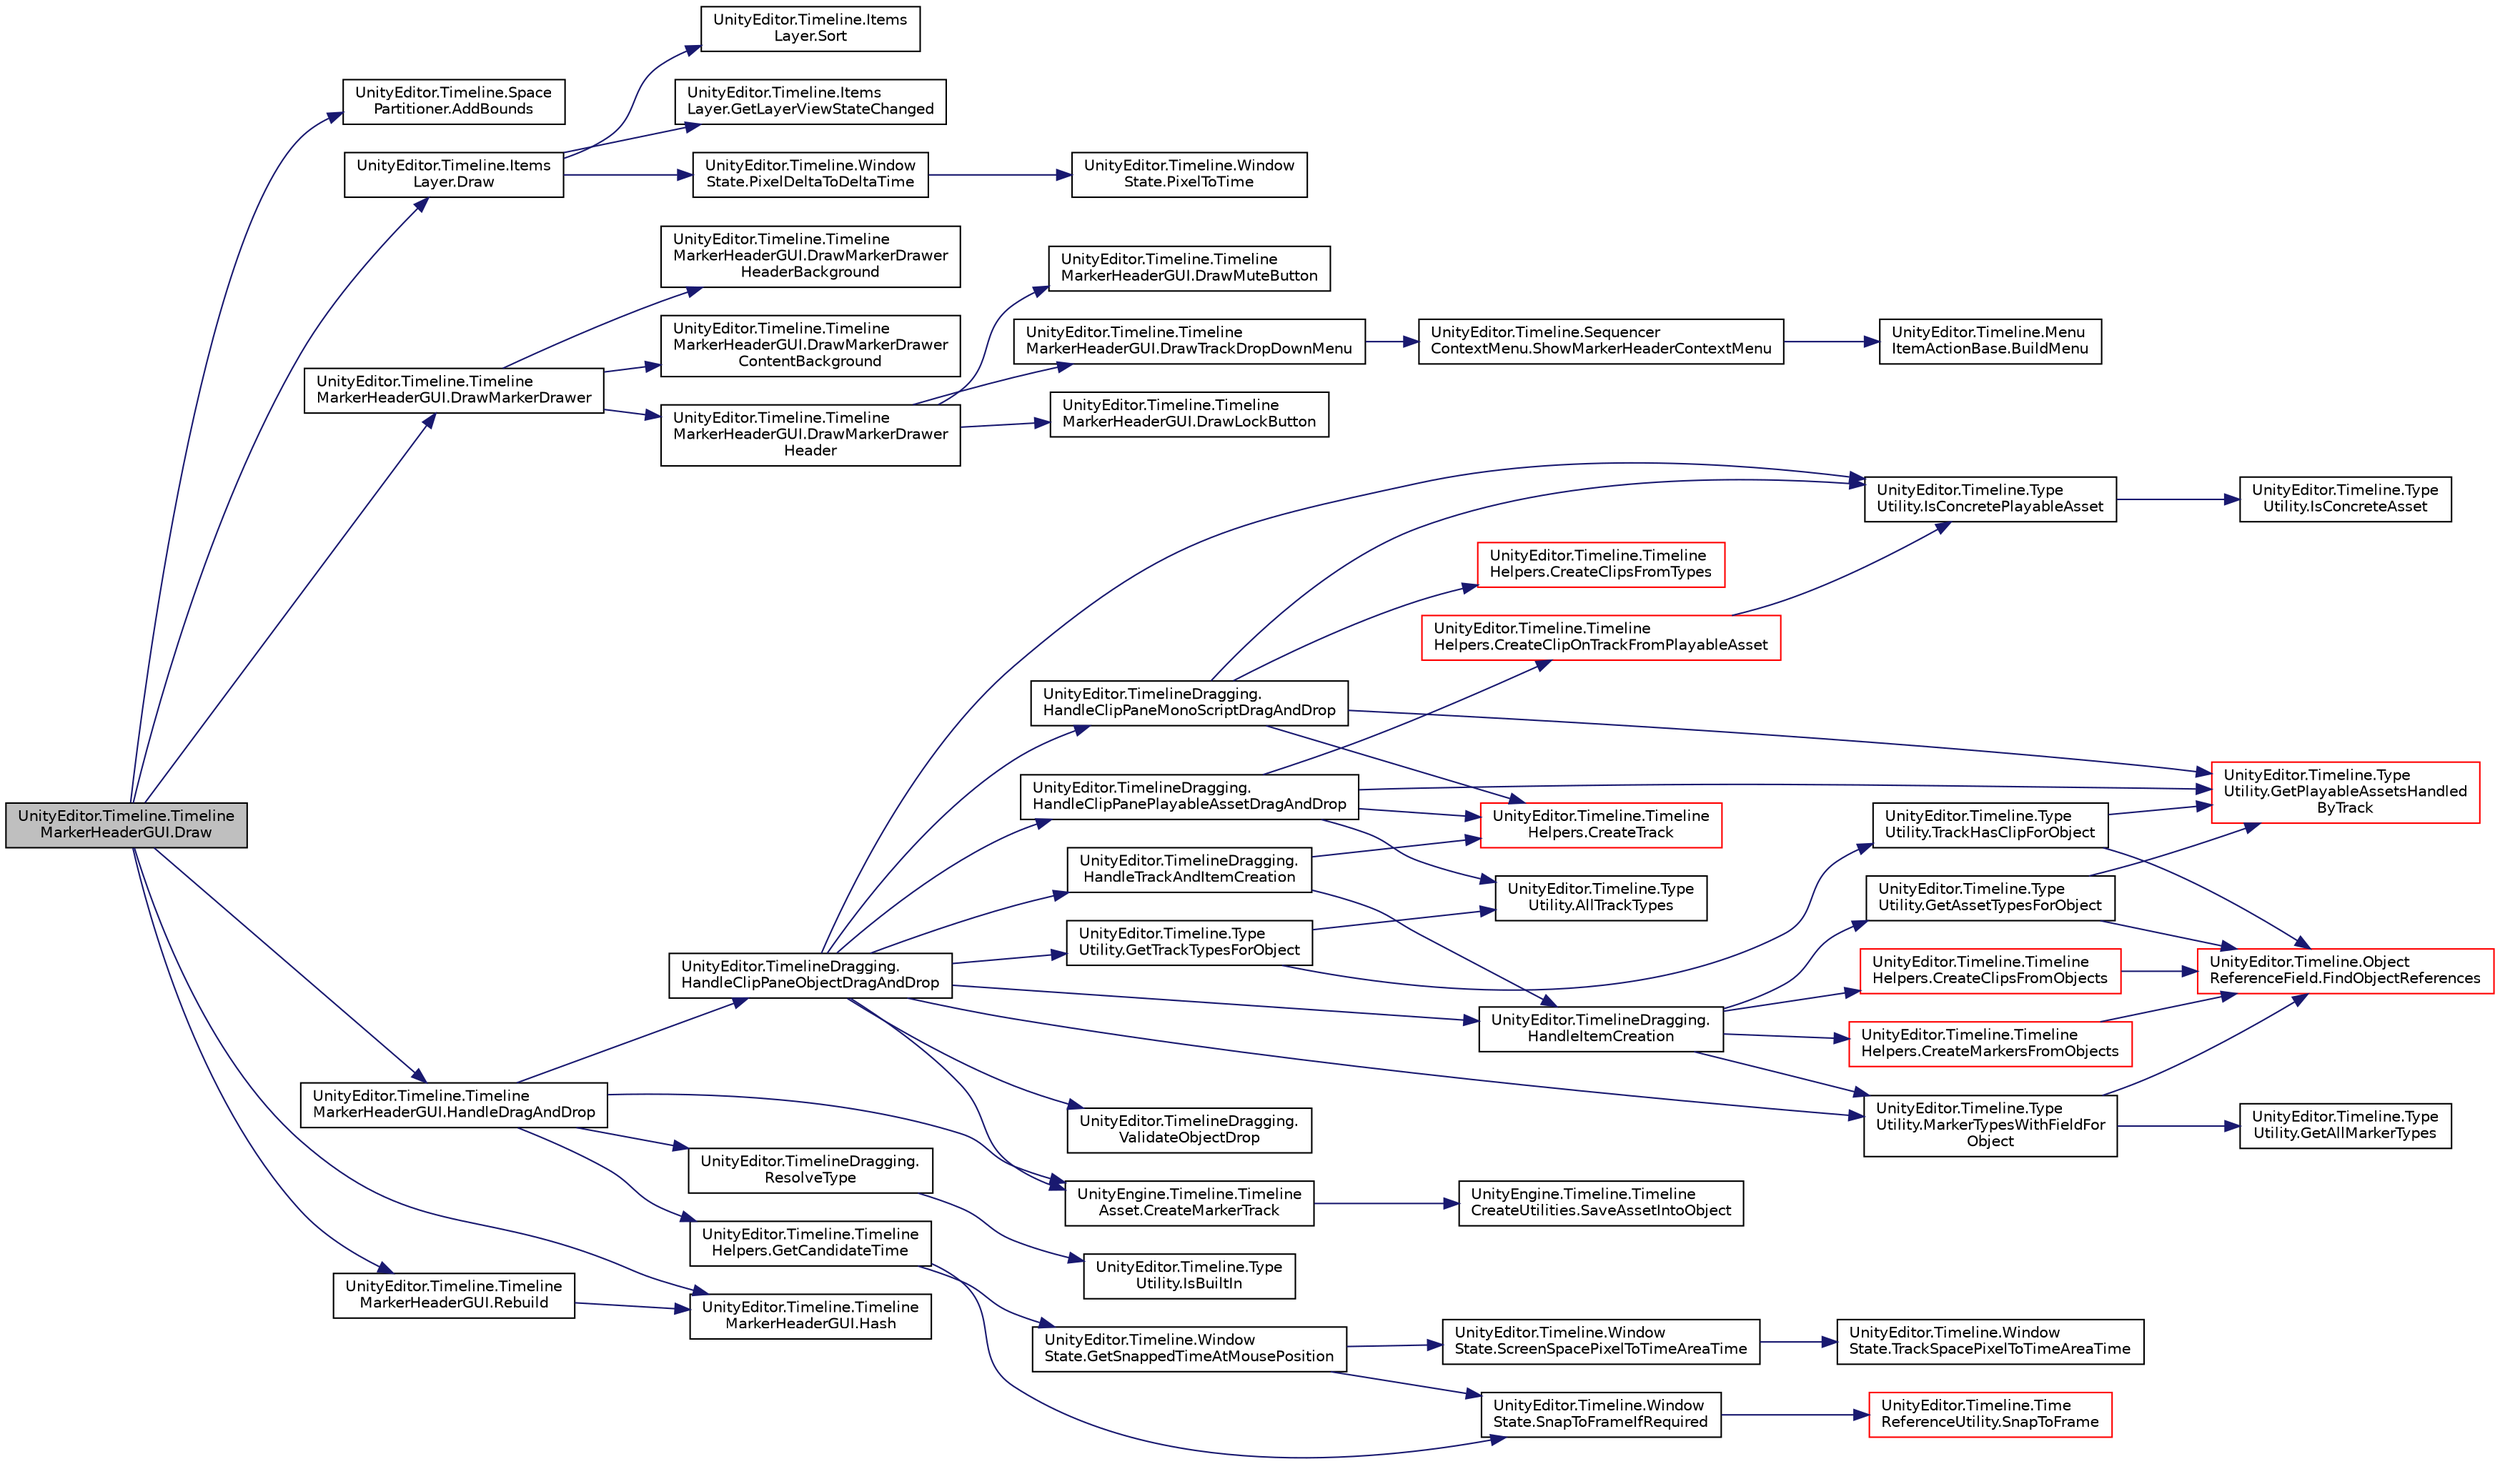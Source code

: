 digraph "UnityEditor.Timeline.TimelineMarkerHeaderGUI.Draw"
{
 // LATEX_PDF_SIZE
  edge [fontname="Helvetica",fontsize="10",labelfontname="Helvetica",labelfontsize="10"];
  node [fontname="Helvetica",fontsize="10",shape=record];
  rankdir="LR";
  Node1 [label="UnityEditor.Timeline.Timeline\lMarkerHeaderGUI.Draw",height=0.2,width=0.4,color="black", fillcolor="grey75", style="filled", fontcolor="black",tooltip=" "];
  Node1 -> Node2 [color="midnightblue",fontsize="10",style="solid",fontname="Helvetica"];
  Node2 [label="UnityEditor.Timeline.Space\lPartitioner.AddBounds",height=0.2,width=0.4,color="black", fillcolor="white", style="filled",URL="$class_unity_editor_1_1_timeline_1_1_space_partitioner.html#a85d8effbff6e987e54683254d4e17680",tooltip=" "];
  Node1 -> Node3 [color="midnightblue",fontsize="10",style="solid",fontname="Helvetica"];
  Node3 [label="UnityEditor.Timeline.Items\lLayer.Draw",height=0.2,width=0.4,color="black", fillcolor="white", style="filled",URL="$class_unity_editor_1_1_timeline_1_1_items_layer.html#a87a723310018b3c8cf0749452662fcf7",tooltip=" "];
  Node3 -> Node4 [color="midnightblue",fontsize="10",style="solid",fontname="Helvetica"];
  Node4 [label="UnityEditor.Timeline.Items\lLayer.GetLayerViewStateChanged",height=0.2,width=0.4,color="black", fillcolor="white", style="filled",URL="$class_unity_editor_1_1_timeline_1_1_items_layer.html#aa53cdd1085512a67369ba2acbe69a677",tooltip=" "];
  Node3 -> Node5 [color="midnightblue",fontsize="10",style="solid",fontname="Helvetica"];
  Node5 [label="UnityEditor.Timeline.Window\lState.PixelDeltaToDeltaTime",height=0.2,width=0.4,color="black", fillcolor="white", style="filled",URL="$class_unity_editor_1_1_timeline_1_1_window_state.html#a931c9a7c353584119fd61853d88f561d",tooltip=" "];
  Node5 -> Node6 [color="midnightblue",fontsize="10",style="solid",fontname="Helvetica"];
  Node6 [label="UnityEditor.Timeline.Window\lState.PixelToTime",height=0.2,width=0.4,color="black", fillcolor="white", style="filled",URL="$class_unity_editor_1_1_timeline_1_1_window_state.html#a4f51264da0ea7a603a9d6efeecbe1f75",tooltip=" "];
  Node3 -> Node7 [color="midnightblue",fontsize="10",style="solid",fontname="Helvetica"];
  Node7 [label="UnityEditor.Timeline.Items\lLayer.Sort",height=0.2,width=0.4,color="black", fillcolor="white", style="filled",URL="$class_unity_editor_1_1_timeline_1_1_items_layer.html#ae8803034130bca2297bbbcc0cc6e4a5e",tooltip=" "];
  Node1 -> Node8 [color="midnightblue",fontsize="10",style="solid",fontname="Helvetica"];
  Node8 [label="UnityEditor.Timeline.Timeline\lMarkerHeaderGUI.DrawMarkerDrawer",height=0.2,width=0.4,color="black", fillcolor="white", style="filled",URL="$class_unity_editor_1_1_timeline_1_1_timeline_marker_header_g_u_i.html#aed2063998beabe9ac8bacfb5b48e24bc",tooltip=" "];
  Node8 -> Node9 [color="midnightblue",fontsize="10",style="solid",fontname="Helvetica"];
  Node9 [label="UnityEditor.Timeline.Timeline\lMarkerHeaderGUI.DrawMarkerDrawer\lContentBackground",height=0.2,width=0.4,color="black", fillcolor="white", style="filled",URL="$class_unity_editor_1_1_timeline_1_1_timeline_marker_header_g_u_i.html#abe45d49f50e6403011f89bfc7edda6b0",tooltip=" "];
  Node8 -> Node10 [color="midnightblue",fontsize="10",style="solid",fontname="Helvetica"];
  Node10 [label="UnityEditor.Timeline.Timeline\lMarkerHeaderGUI.DrawMarkerDrawer\lHeader",height=0.2,width=0.4,color="black", fillcolor="white", style="filled",URL="$class_unity_editor_1_1_timeline_1_1_timeline_marker_header_g_u_i.html#a60e3eeb5bcb1b87aa65fc693a8683320",tooltip=" "];
  Node10 -> Node11 [color="midnightblue",fontsize="10",style="solid",fontname="Helvetica"];
  Node11 [label="UnityEditor.Timeline.Timeline\lMarkerHeaderGUI.DrawLockButton",height=0.2,width=0.4,color="black", fillcolor="white", style="filled",URL="$class_unity_editor_1_1_timeline_1_1_timeline_marker_header_g_u_i.html#a5bd228aa639b58c56caf2dd658377066",tooltip=" "];
  Node10 -> Node12 [color="midnightblue",fontsize="10",style="solid",fontname="Helvetica"];
  Node12 [label="UnityEditor.Timeline.Timeline\lMarkerHeaderGUI.DrawMuteButton",height=0.2,width=0.4,color="black", fillcolor="white", style="filled",URL="$class_unity_editor_1_1_timeline_1_1_timeline_marker_header_g_u_i.html#a7fc23b1159f512d3117d9d359e70f67b",tooltip=" "];
  Node10 -> Node13 [color="midnightblue",fontsize="10",style="solid",fontname="Helvetica"];
  Node13 [label="UnityEditor.Timeline.Timeline\lMarkerHeaderGUI.DrawTrackDropDownMenu",height=0.2,width=0.4,color="black", fillcolor="white", style="filled",URL="$class_unity_editor_1_1_timeline_1_1_timeline_marker_header_g_u_i.html#a3141cad18e538b729f3ec407d60fb4f3",tooltip=" "];
  Node13 -> Node14 [color="midnightblue",fontsize="10",style="solid",fontname="Helvetica"];
  Node14 [label="UnityEditor.Timeline.Sequencer\lContextMenu.ShowMarkerHeaderContextMenu",height=0.2,width=0.4,color="black", fillcolor="white", style="filled",URL="$class_unity_editor_1_1_timeline_1_1_sequencer_context_menu.html#a7513b776479324b96d364344d9f31ff8",tooltip=" "];
  Node14 -> Node15 [color="midnightblue",fontsize="10",style="solid",fontname="Helvetica"];
  Node15 [label="UnityEditor.Timeline.Menu\lItemActionBase.BuildMenu",height=0.2,width=0.4,color="black", fillcolor="white", style="filled",URL="$class_unity_editor_1_1_timeline_1_1_menu_item_action_base.html#abeba653e51c697fda0abcbb64e5d5da3",tooltip=" "];
  Node8 -> Node16 [color="midnightblue",fontsize="10",style="solid",fontname="Helvetica"];
  Node16 [label="UnityEditor.Timeline.Timeline\lMarkerHeaderGUI.DrawMarkerDrawer\lHeaderBackground",height=0.2,width=0.4,color="black", fillcolor="white", style="filled",URL="$class_unity_editor_1_1_timeline_1_1_timeline_marker_header_g_u_i.html#a24e63e16487a7655ab1a4e46ed88c95e",tooltip=" "];
  Node1 -> Node17 [color="midnightblue",fontsize="10",style="solid",fontname="Helvetica"];
  Node17 [label="UnityEditor.Timeline.Timeline\lMarkerHeaderGUI.HandleDragAndDrop",height=0.2,width=0.4,color="black", fillcolor="white", style="filled",URL="$class_unity_editor_1_1_timeline_1_1_timeline_marker_header_g_u_i.html#a120c18845dad230eb51841c8090cbc28",tooltip=" "];
  Node17 -> Node18 [color="midnightblue",fontsize="10",style="solid",fontname="Helvetica"];
  Node18 [label="UnityEngine.Timeline.Timeline\lAsset.CreateMarkerTrack",height=0.2,width=0.4,color="black", fillcolor="white", style="filled",URL="$class_unity_engine_1_1_timeline_1_1_timeline_asset.html#a502d5d05908fc38b5e72c64381fd9c28",tooltip="Creates a marker track for the TimelineAsset."];
  Node18 -> Node19 [color="midnightblue",fontsize="10",style="solid",fontname="Helvetica"];
  Node19 [label="UnityEngine.Timeline.Timeline\lCreateUtilities.SaveAssetIntoObject",height=0.2,width=0.4,color="black", fillcolor="white", style="filled",URL="$class_unity_engine_1_1_timeline_1_1_timeline_create_utilities.html#a300b80877333ea7d68623ae21361fba2",tooltip=" "];
  Node17 -> Node20 [color="midnightblue",fontsize="10",style="solid",fontname="Helvetica"];
  Node20 [label="UnityEditor.Timeline.Timeline\lHelpers.GetCandidateTime",height=0.2,width=0.4,color="black", fillcolor="white", style="filled",URL="$class_unity_editor_1_1_timeline_1_1_timeline_helpers.html#a7b2f0bdcaf0b485eb6308416e0770599",tooltip=" "];
  Node20 -> Node21 [color="midnightblue",fontsize="10",style="solid",fontname="Helvetica"];
  Node21 [label="UnityEditor.Timeline.Window\lState.GetSnappedTimeAtMousePosition",height=0.2,width=0.4,color="black", fillcolor="white", style="filled",URL="$class_unity_editor_1_1_timeline_1_1_window_state.html#af811297ac2af917cba3b9c2cb1a15cd0",tooltip=" "];
  Node21 -> Node22 [color="midnightblue",fontsize="10",style="solid",fontname="Helvetica"];
  Node22 [label="UnityEditor.Timeline.Window\lState.ScreenSpacePixelToTimeAreaTime",height=0.2,width=0.4,color="black", fillcolor="white", style="filled",URL="$class_unity_editor_1_1_timeline_1_1_window_state.html#ac41637d39607827bf2d4ac1c3c066e6f",tooltip=" "];
  Node22 -> Node23 [color="midnightblue",fontsize="10",style="solid",fontname="Helvetica"];
  Node23 [label="UnityEditor.Timeline.Window\lState.TrackSpacePixelToTimeAreaTime",height=0.2,width=0.4,color="black", fillcolor="white", style="filled",URL="$class_unity_editor_1_1_timeline_1_1_window_state.html#a0beea79158a44ba15b0deffa0a777e9c",tooltip=" "];
  Node21 -> Node24 [color="midnightblue",fontsize="10",style="solid",fontname="Helvetica"];
  Node24 [label="UnityEditor.Timeline.Window\lState.SnapToFrameIfRequired",height=0.2,width=0.4,color="black", fillcolor="white", style="filled",URL="$class_unity_editor_1_1_timeline_1_1_window_state.html#a593ea4f713fdc3298c3fe686e822cbad",tooltip=" "];
  Node24 -> Node25 [color="midnightblue",fontsize="10",style="solid",fontname="Helvetica"];
  Node25 [label="UnityEditor.Timeline.Time\lReferenceUtility.SnapToFrame",height=0.2,width=0.4,color="red", fillcolor="white", style="filled",URL="$class_unity_editor_1_1_timeline_1_1_time_reference_utility.html#a5dd3151a2e6f26956ba7290034c1c47d",tooltip=" "];
  Node20 -> Node24 [color="midnightblue",fontsize="10",style="solid",fontname="Helvetica"];
  Node17 -> Node30 [color="midnightblue",fontsize="10",style="solid",fontname="Helvetica"];
  Node30 [label="UnityEditor.TimelineDragging.\lHandleClipPaneObjectDragAndDrop",height=0.2,width=0.4,color="black", fillcolor="white", style="filled",URL="$class_unity_editor_1_1_timeline_dragging.html#a1b8c0988cdfedd8d75c509d2dd2e75ea",tooltip=" "];
  Node30 -> Node18 [color="midnightblue",fontsize="10",style="solid",fontname="Helvetica"];
  Node30 -> Node31 [color="midnightblue",fontsize="10",style="solid",fontname="Helvetica"];
  Node31 [label="UnityEditor.Timeline.Type\lUtility.GetTrackTypesForObject",height=0.2,width=0.4,color="black", fillcolor="white", style="filled",URL="$class_unity_editor_1_1_timeline_1_1_type_utility.html#a2027c58e239820cc8586965bd900f6bf",tooltip="Get the list of tracks that can handle this object as clips"];
  Node31 -> Node32 [color="midnightblue",fontsize="10",style="solid",fontname="Helvetica"];
  Node32 [label="UnityEditor.Timeline.Type\lUtility.AllTrackTypes",height=0.2,width=0.4,color="black", fillcolor="white", style="filled",URL="$class_unity_editor_1_1_timeline_1_1_type_utility.html#aad624ca01cd8412c4135822e9b68c114",tooltip=" "];
  Node31 -> Node33 [color="midnightblue",fontsize="10",style="solid",fontname="Helvetica"];
  Node33 [label="UnityEditor.Timeline.Type\lUtility.TrackHasClipForObject",height=0.2,width=0.4,color="black", fillcolor="white", style="filled",URL="$class_unity_editor_1_1_timeline_1_1_type_utility.html#a7a87f26197ff288fa4ec9db4c27fea39",tooltip="True if the given track has a clip type that handles the given object"];
  Node33 -> Node34 [color="midnightblue",fontsize="10",style="solid",fontname="Helvetica"];
  Node34 [label="UnityEditor.Timeline.Object\lReferenceField.FindObjectReferences",height=0.2,width=0.4,color="red", fillcolor="white", style="filled",URL="$struct_unity_editor_1_1_timeline_1_1_object_reference_field.html#aa71dd9e07a25b3cf54b68e12550e98a9",tooltip=" "];
  Node33 -> Node37 [color="midnightblue",fontsize="10",style="solid",fontname="Helvetica"];
  Node37 [label="UnityEditor.Timeline.Type\lUtility.GetPlayableAssetsHandled\lByTrack",height=0.2,width=0.4,color="red", fillcolor="white", style="filled",URL="$class_unity_editor_1_1_timeline_1_1_type_utility.html#aab0f06073db81937c2603dd4c90fa56c",tooltip=" "];
  Node30 -> Node43 [color="midnightblue",fontsize="10",style="solid",fontname="Helvetica"];
  Node43 [label="UnityEditor.TimelineDragging.\lHandleClipPaneMonoScriptDragAndDrop",height=0.2,width=0.4,color="black", fillcolor="white", style="filled",URL="$class_unity_editor_1_1_timeline_dragging.html#ab77ca13bf7a8e96a13d3c6c5c188fc47",tooltip="Handles drag and drop of a mono script."];
  Node43 -> Node44 [color="midnightblue",fontsize="10",style="solid",fontname="Helvetica"];
  Node44 [label="UnityEditor.Timeline.Timeline\lHelpers.CreateClipsFromTypes",height=0.2,width=0.4,color="red", fillcolor="white", style="filled",URL="$class_unity_editor_1_1_timeline_1_1_timeline_helpers.html#a615e1b99d9f3105ffe7ba4c6e1db7a39",tooltip=" "];
  Node43 -> Node46 [color="midnightblue",fontsize="10",style="solid",fontname="Helvetica"];
  Node46 [label="UnityEditor.Timeline.Timeline\lHelpers.CreateTrack",height=0.2,width=0.4,color="red", fillcolor="white", style="filled",URL="$class_unity_editor_1_1_timeline_1_1_timeline_helpers.html#a38380f338eea38b6497d3ab761acfdb1",tooltip=" "];
  Node43 -> Node37 [color="midnightblue",fontsize="10",style="solid",fontname="Helvetica"];
  Node43 -> Node64 [color="midnightblue",fontsize="10",style="solid",fontname="Helvetica"];
  Node64 [label="UnityEditor.Timeline.Type\lUtility.IsConcretePlayableAsset",height=0.2,width=0.4,color="black", fillcolor="white", style="filled",URL="$class_unity_editor_1_1_timeline_1_1_type_utility.html#a1a31c4549931594f3338c7ec6d5ade09",tooltip=" "];
  Node64 -> Node39 [color="midnightblue",fontsize="10",style="solid",fontname="Helvetica"];
  Node39 [label="UnityEditor.Timeline.Type\lUtility.IsConcreteAsset",height=0.2,width=0.4,color="black", fillcolor="white", style="filled",URL="$class_unity_editor_1_1_timeline_1_1_type_utility.html#afe744557a5c1749c2b2f21c51c9dd156",tooltip=" "];
  Node30 -> Node65 [color="midnightblue",fontsize="10",style="solid",fontname="Helvetica"];
  Node65 [label="UnityEditor.TimelineDragging.\lHandleClipPanePlayableAssetDragAndDrop",height=0.2,width=0.4,color="black", fillcolor="white", style="filled",URL="$class_unity_editor_1_1_timeline_dragging.html#a5b8832c7ce70e10bbf74df506b4c216b",tooltip=" "];
  Node65 -> Node32 [color="midnightblue",fontsize="10",style="solid",fontname="Helvetica"];
  Node65 -> Node66 [color="midnightblue",fontsize="10",style="solid",fontname="Helvetica"];
  Node66 [label="UnityEditor.Timeline.Timeline\lHelpers.CreateClipOnTrackFromPlayableAsset",height=0.2,width=0.4,color="red", fillcolor="white", style="filled",URL="$class_unity_editor_1_1_timeline_1_1_timeline_helpers.html#a259368744ff699bdda28cd191a8d1084",tooltip="Create a clip on track from an existing PlayableAsset"];
  Node66 -> Node64 [color="midnightblue",fontsize="10",style="solid",fontname="Helvetica"];
  Node65 -> Node46 [color="midnightblue",fontsize="10",style="solid",fontname="Helvetica"];
  Node65 -> Node37 [color="midnightblue",fontsize="10",style="solid",fontname="Helvetica"];
  Node30 -> Node80 [color="midnightblue",fontsize="10",style="solid",fontname="Helvetica"];
  Node80 [label="UnityEditor.TimelineDragging.\lHandleItemCreation",height=0.2,width=0.4,color="black", fillcolor="white", style="filled",URL="$class_unity_editor_1_1_timeline_dragging.html#ad9b0149f3bf991b5182abb860b71d4fb",tooltip=" "];
  Node80 -> Node81 [color="midnightblue",fontsize="10",style="solid",fontname="Helvetica"];
  Node81 [label="UnityEditor.Timeline.Timeline\lHelpers.CreateClipsFromObjects",height=0.2,width=0.4,color="red", fillcolor="white", style="filled",URL="$class_unity_editor_1_1_timeline_1_1_timeline_helpers.html#ac74dc3b536f8a3286feec54e4931e630",tooltip=" "];
  Node81 -> Node34 [color="midnightblue",fontsize="10",style="solid",fontname="Helvetica"];
  Node80 -> Node82 [color="midnightblue",fontsize="10",style="solid",fontname="Helvetica"];
  Node82 [label="UnityEditor.Timeline.Timeline\lHelpers.CreateMarkersFromObjects",height=0.2,width=0.4,color="red", fillcolor="white", style="filled",URL="$class_unity_editor_1_1_timeline_1_1_timeline_helpers.html#acf39d025db90f41ac43b5b2137d59f61",tooltip=" "];
  Node82 -> Node34 [color="midnightblue",fontsize="10",style="solid",fontname="Helvetica"];
  Node80 -> Node96 [color="midnightblue",fontsize="10",style="solid",fontname="Helvetica"];
  Node96 [label="UnityEditor.Timeline.Type\lUtility.GetAssetTypesForObject",height=0.2,width=0.4,color="black", fillcolor="white", style="filled",URL="$class_unity_editor_1_1_timeline_1_1_type_utility.html#a4cee1ebf9c76087da2c94abb1e88adb8",tooltip="Get the list of playable assets that can handle an object for a particular track"];
  Node96 -> Node34 [color="midnightblue",fontsize="10",style="solid",fontname="Helvetica"];
  Node96 -> Node37 [color="midnightblue",fontsize="10",style="solid",fontname="Helvetica"];
  Node80 -> Node97 [color="midnightblue",fontsize="10",style="solid",fontname="Helvetica"];
  Node97 [label="UnityEditor.Timeline.Type\lUtility.MarkerTypesWithFieldFor\lObject",height=0.2,width=0.4,color="black", fillcolor="white", style="filled",URL="$class_unity_editor_1_1_timeline_1_1_type_utility.html#aaabc6413053f54b6ca13d5f4ebaa9987",tooltip="Get the list of markers that have fields for the object"];
  Node97 -> Node34 [color="midnightblue",fontsize="10",style="solid",fontname="Helvetica"];
  Node97 -> Node98 [color="midnightblue",fontsize="10",style="solid",fontname="Helvetica"];
  Node98 [label="UnityEditor.Timeline.Type\lUtility.GetAllMarkerTypes",height=0.2,width=0.4,color="black", fillcolor="white", style="filled",URL="$class_unity_editor_1_1_timeline_1_1_type_utility.html#ada1024edf09b9427a12a0eacd31dcc1a",tooltip=" "];
  Node30 -> Node99 [color="midnightblue",fontsize="10",style="solid",fontname="Helvetica"];
  Node99 [label="UnityEditor.TimelineDragging.\lHandleTrackAndItemCreation",height=0.2,width=0.4,color="black", fillcolor="white", style="filled",URL="$class_unity_editor_1_1_timeline_dragging.html#ab3be3d0b134c386d4fea562b2fab240c",tooltip=" "];
  Node99 -> Node46 [color="midnightblue",fontsize="10",style="solid",fontname="Helvetica"];
  Node99 -> Node80 [color="midnightblue",fontsize="10",style="solid",fontname="Helvetica"];
  Node30 -> Node64 [color="midnightblue",fontsize="10",style="solid",fontname="Helvetica"];
  Node30 -> Node97 [color="midnightblue",fontsize="10",style="solid",fontname="Helvetica"];
  Node30 -> Node100 [color="midnightblue",fontsize="10",style="solid",fontname="Helvetica"];
  Node100 [label="UnityEditor.TimelineDragging.\lValidateObjectDrop",height=0.2,width=0.4,color="black", fillcolor="white", style="filled",URL="$class_unity_editor_1_1_timeline_dragging.html#a87641372eadc7ad4a6eafc229c81def3",tooltip=" "];
  Node17 -> Node101 [color="midnightblue",fontsize="10",style="solid",fontname="Helvetica"];
  Node101 [label="UnityEditor.TimelineDragging.\lResolveType",height=0.2,width=0.4,color="black", fillcolor="white", style="filled",URL="$class_unity_editor_1_1_timeline_dragging.html#a70fa06925d28c9026db00e39bb9bf5cb",tooltip=" "];
  Node101 -> Node42 [color="midnightblue",fontsize="10",style="solid",fontname="Helvetica"];
  Node42 [label="UnityEditor.Timeline.Type\lUtility.IsBuiltIn",height=0.2,width=0.4,color="black", fillcolor="white", style="filled",URL="$class_unity_editor_1_1_timeline_1_1_type_utility.html#ae94f025cd19c27462c1f6d92bf0f8e84",tooltip="Returns whether the given type resides in the timeline assembly"];
  Node1 -> Node102 [color="midnightblue",fontsize="10",style="solid",fontname="Helvetica"];
  Node102 [label="UnityEditor.Timeline.Timeline\lMarkerHeaderGUI.Hash",height=0.2,width=0.4,color="black", fillcolor="white", style="filled",URL="$class_unity_editor_1_1_timeline_1_1_timeline_marker_header_g_u_i.html#a4a138968e0974eafbd915a2fa87f9ae1",tooltip=" "];
  Node1 -> Node103 [color="midnightblue",fontsize="10",style="solid",fontname="Helvetica"];
  Node103 [label="UnityEditor.Timeline.Timeline\lMarkerHeaderGUI.Rebuild",height=0.2,width=0.4,color="black", fillcolor="white", style="filled",URL="$class_unity_editor_1_1_timeline_1_1_timeline_marker_header_g_u_i.html#ac9578f9d7ff97c74d300feb6dcd052bc",tooltip=" "];
  Node103 -> Node102 [color="midnightblue",fontsize="10",style="solid",fontname="Helvetica"];
}
